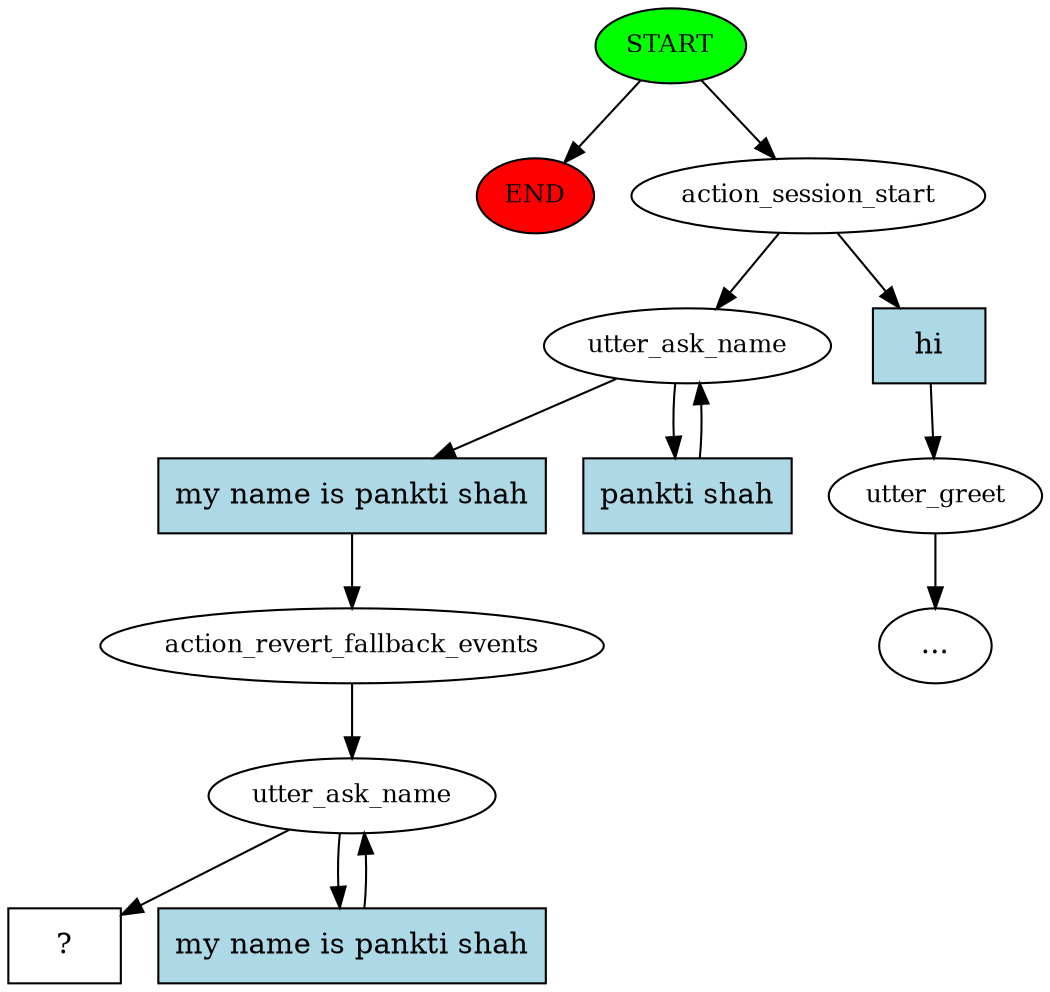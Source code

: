 digraph  {
0 [class="start active", fillcolor=green, fontsize=12, label=START, style=filled];
"-1" [class=end, fillcolor=red, fontsize=12, label=END, style=filled];
1 [class=active, fontsize=12, label=action_session_start];
2 [class="", fontsize=12, label=utter_greet];
"-3" [class=ellipsis, label="..."];
4 [class=active, fontsize=12, label=utter_ask_name];
6 [class=active, fontsize=12, label=action_revert_fallback_events];
7 [class=active, fontsize=12, label=utter_ask_name];
9 [class="intent dashed active", label="  ?  ", shape=rect];
10 [class=intent, fillcolor=lightblue, label=hi, shape=rect, style=filled];
11 [class="intent active", fillcolor=lightblue, label="my name is pankti shah", shape=rect, style=filled];
12 [class="intent active", fillcolor=lightblue, label="pankti shah", shape=rect, style=filled];
13 [class="intent active", fillcolor=lightblue, label="my name is pankti shah", shape=rect, style=filled];
0 -> "-1"  [class="", key=NONE, label=""];
0 -> 1  [class=active, key=NONE, label=""];
1 -> 4  [class=active, key=NONE, label=""];
1 -> 10  [class="", key=0];
2 -> "-3"  [class="", key=NONE, label=""];
4 -> 11  [class=active, key=0];
4 -> 12  [class=active, key=0];
6 -> 7  [class=active, key=NONE, label=""];
7 -> 9  [class=active, key=NONE, label=""];
7 -> 13  [class=active, key=0];
10 -> 2  [class="", key=0];
11 -> 6  [class=active, key=0];
12 -> 4  [class=active, key=0];
13 -> 7  [class=active, key=0];
}
